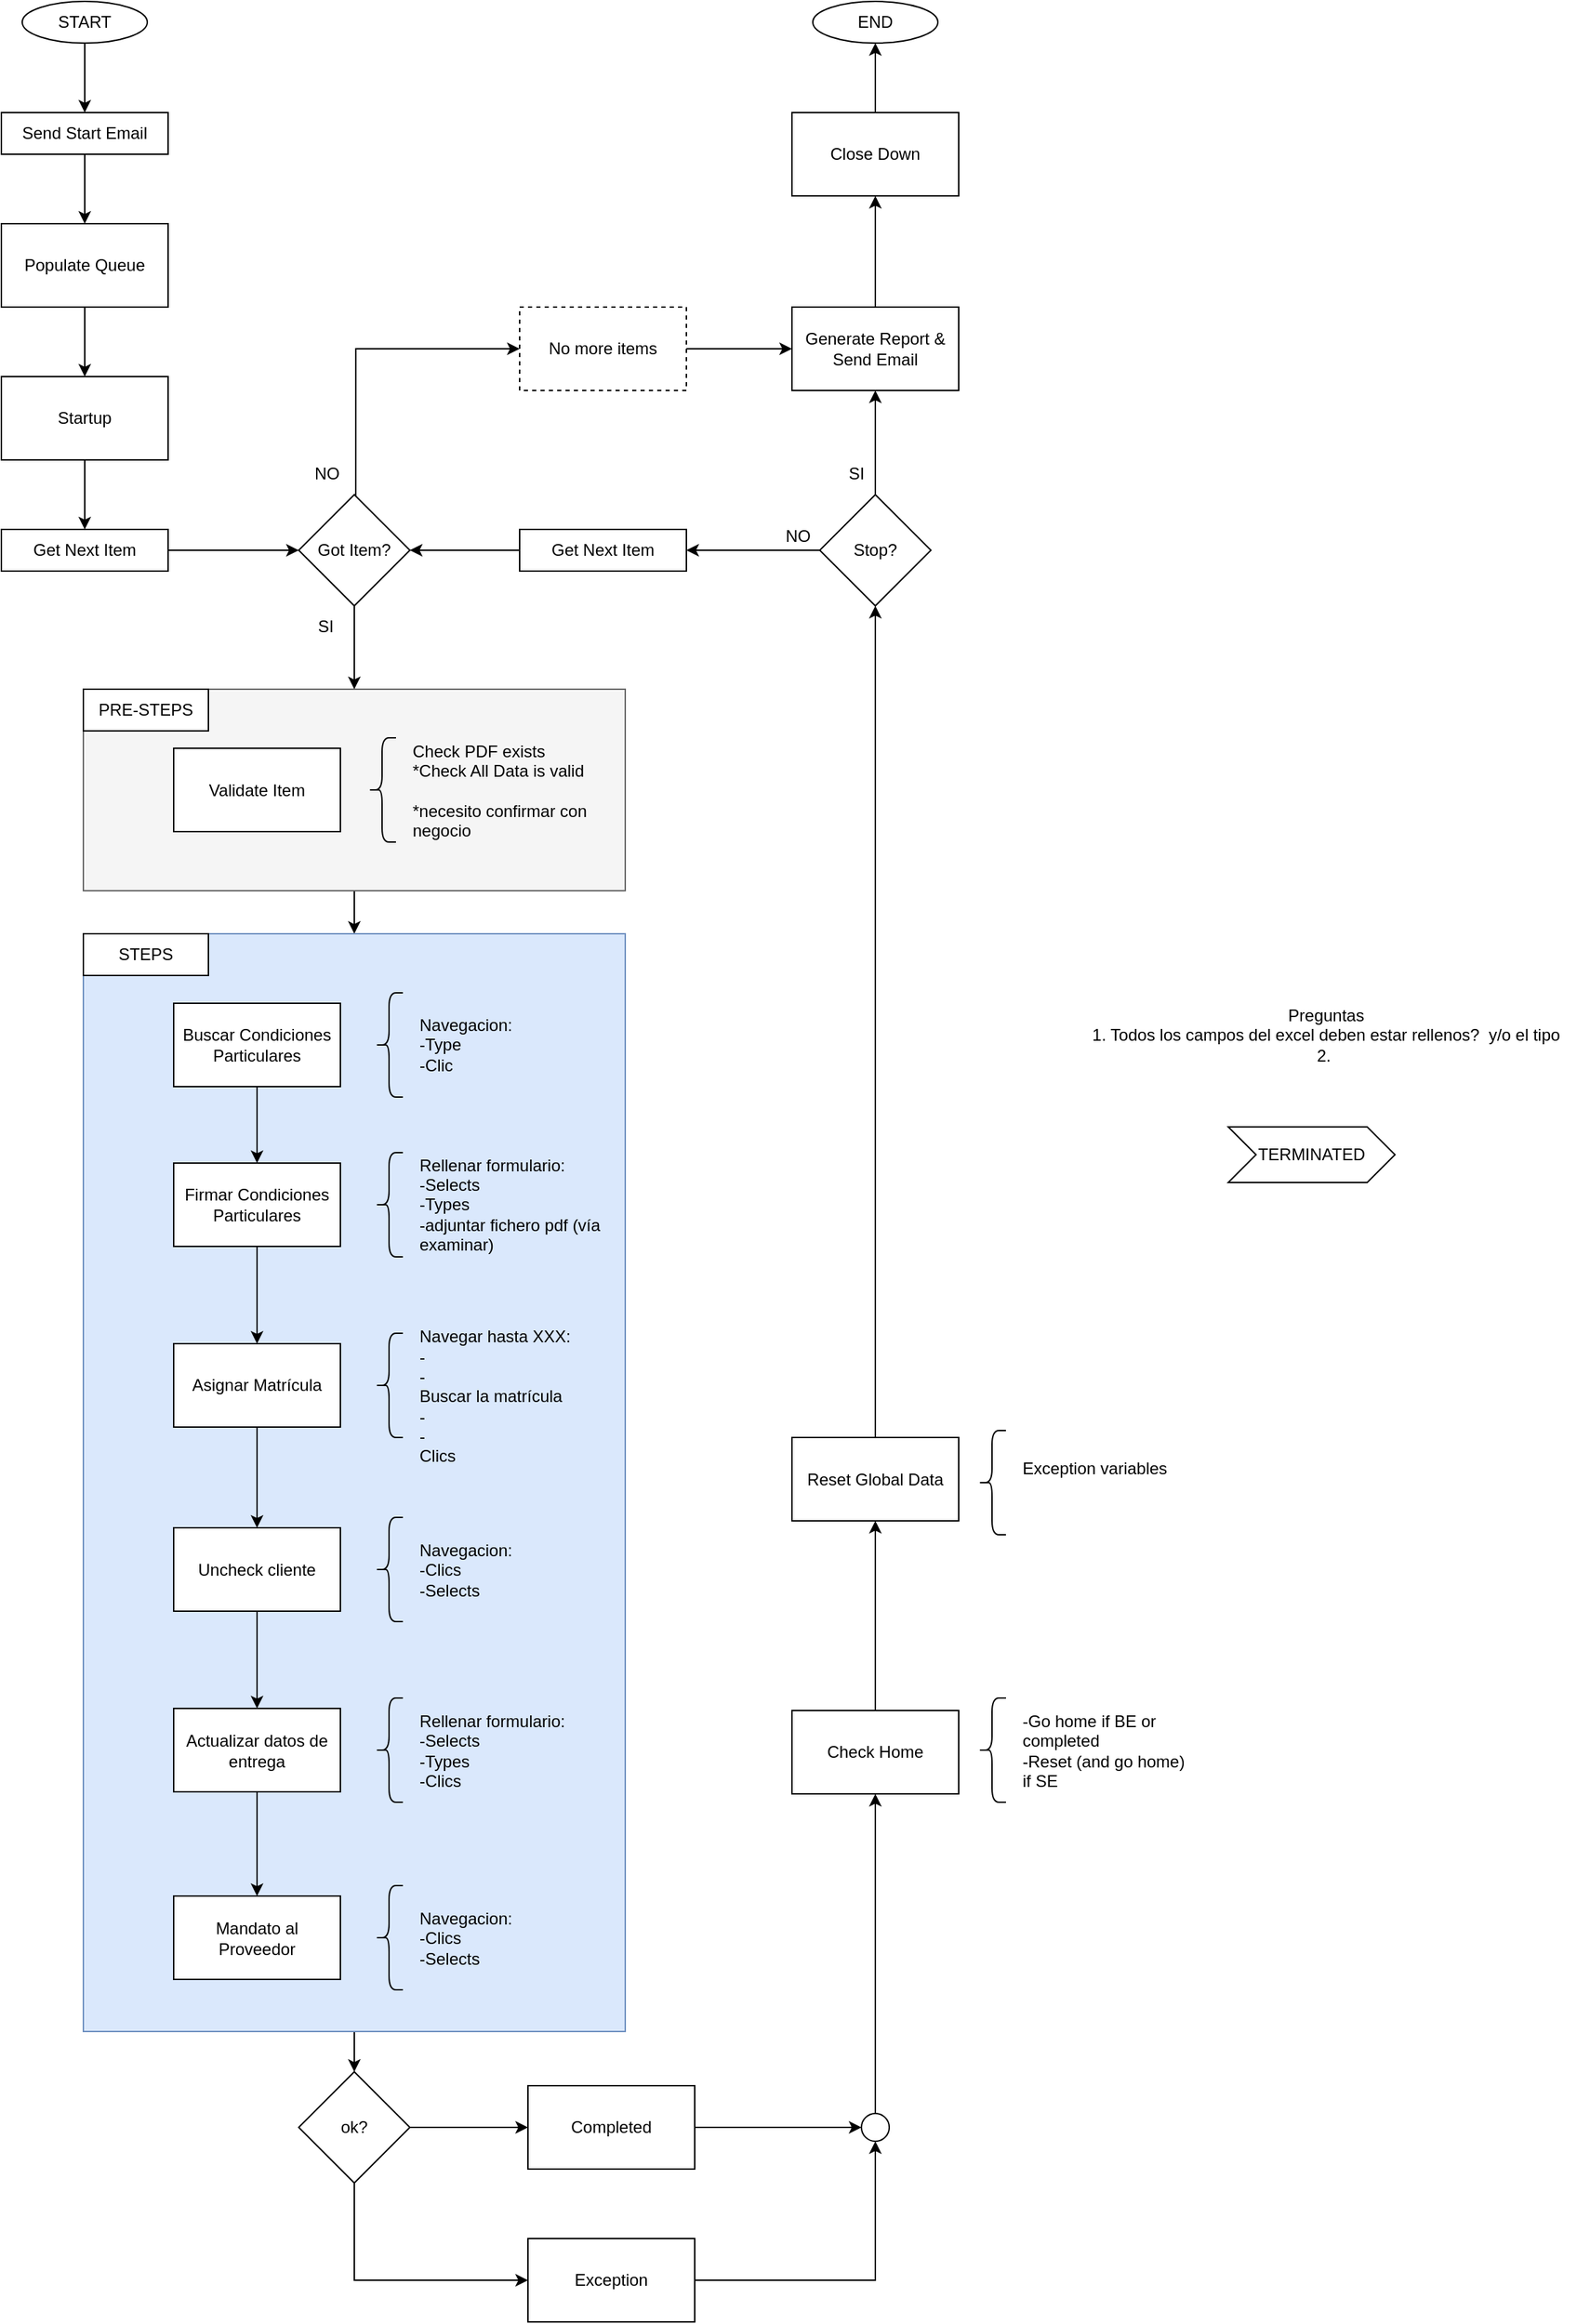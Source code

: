 <mxfile version="20.2.2" type="github">
  <diagram id="2KM7qzQD1ydCJYT5edbY" name="Proceso 79">
    <mxGraphModel dx="1384" dy="1877" grid="1" gridSize="10" guides="1" tooltips="1" connect="1" arrows="1" fold="1" page="1" pageScale="1" pageWidth="850" pageHeight="1100" math="0" shadow="0">
      <root>
        <mxCell id="0" />
        <mxCell id="1" parent="0" />
        <mxCell id="OJexPiwuxhIHTzdGtKDM-47" style="edgeStyle=orthogonalEdgeStyle;rounded=0;orthogonalLoop=1;jettySize=auto;html=1;fontSize=12;" edge="1" parent="1" source="OJexPiwuxhIHTzdGtKDM-34" target="OJexPiwuxhIHTzdGtKDM-25">
          <mxGeometry relative="1" as="geometry" />
        </mxCell>
        <mxCell id="OJexPiwuxhIHTzdGtKDM-34" value="" style="rounded=0;whiteSpace=wrap;html=1;fontSize=12;fillColor=#f5f5f5;strokeColor=#666666;fontColor=#333333;" vertex="1" parent="1">
          <mxGeometry x="236" y="-185" width="390" height="145" as="geometry" />
        </mxCell>
        <mxCell id="OJexPiwuxhIHTzdGtKDM-57" value="" style="edgeStyle=orthogonalEdgeStyle;rounded=0;orthogonalLoop=1;jettySize=auto;html=1;fontSize=12;" edge="1" parent="1" source="OJexPiwuxhIHTzdGtKDM-25" target="OJexPiwuxhIHTzdGtKDM-56">
          <mxGeometry relative="1" as="geometry" />
        </mxCell>
        <mxCell id="OJexPiwuxhIHTzdGtKDM-25" value="" style="rounded=0;whiteSpace=wrap;html=1;fontSize=12;fillColor=#dae8fc;strokeColor=#6c8ebf;" vertex="1" parent="1">
          <mxGeometry x="236" y="-9" width="390" height="790" as="geometry" />
        </mxCell>
        <mxCell id="OJexPiwuxhIHTzdGtKDM-89" value="" style="edgeStyle=orthogonalEdgeStyle;rounded=0;orthogonalLoop=1;jettySize=auto;html=1;fontSize=12;" edge="1" parent="1" source="OJexPiwuxhIHTzdGtKDM-1" target="OJexPiwuxhIHTzdGtKDM-3">
          <mxGeometry relative="1" as="geometry" />
        </mxCell>
        <mxCell id="OJexPiwuxhIHTzdGtKDM-1" value="Firmar Condiciones Particulares" style="rounded=0;whiteSpace=wrap;html=1;" vertex="1" parent="1">
          <mxGeometry x="301" y="156" width="120" height="60" as="geometry" />
        </mxCell>
        <mxCell id="OJexPiwuxhIHTzdGtKDM-2" value="Rellenar formulario:&lt;br style=&quot;font-size: 12px;&quot;&gt;-Selects&lt;br style=&quot;font-size: 12px;&quot;&gt;-Types&lt;br style=&quot;font-size: 12px;&quot;&gt;-adjuntar fichero pdf (vía examinar)" style="text;html=1;strokeColor=none;fillColor=none;align=left;verticalAlign=middle;whiteSpace=wrap;rounded=0;fontSize=12;" vertex="1" parent="1">
          <mxGeometry x="476" y="148.5" width="140" height="75" as="geometry" />
        </mxCell>
        <mxCell id="OJexPiwuxhIHTzdGtKDM-90" value="" style="edgeStyle=orthogonalEdgeStyle;rounded=0;orthogonalLoop=1;jettySize=auto;html=1;fontSize=12;" edge="1" parent="1" source="OJexPiwuxhIHTzdGtKDM-3" target="OJexPiwuxhIHTzdGtKDM-5">
          <mxGeometry relative="1" as="geometry" />
        </mxCell>
        <mxCell id="OJexPiwuxhIHTzdGtKDM-3" value="Asignar Matrícula" style="rounded=0;whiteSpace=wrap;html=1;" vertex="1" parent="1">
          <mxGeometry x="301" y="286" width="120" height="60" as="geometry" />
        </mxCell>
        <mxCell id="OJexPiwuxhIHTzdGtKDM-4" value="Navegar hasta XXX:&lt;br&gt;-&lt;br&gt;-&lt;br&gt;Buscar la matrícula&lt;br&gt;-&lt;br&gt;-&lt;br&gt;Clics" style="text;html=1;strokeColor=none;fillColor=none;align=left;verticalAlign=middle;whiteSpace=wrap;rounded=0;" vertex="1" parent="1">
          <mxGeometry x="476" y="278.5" width="130" height="90" as="geometry" />
        </mxCell>
        <mxCell id="OJexPiwuxhIHTzdGtKDM-91" value="" style="edgeStyle=orthogonalEdgeStyle;rounded=0;orthogonalLoop=1;jettySize=auto;html=1;fontSize=12;" edge="1" parent="1" source="OJexPiwuxhIHTzdGtKDM-5" target="OJexPiwuxhIHTzdGtKDM-6">
          <mxGeometry relative="1" as="geometry" />
        </mxCell>
        <mxCell id="OJexPiwuxhIHTzdGtKDM-5" value="Uncheck cliente" style="rounded=0;whiteSpace=wrap;html=1;" vertex="1" parent="1">
          <mxGeometry x="301" y="418.5" width="120" height="60" as="geometry" />
        </mxCell>
        <mxCell id="OJexPiwuxhIHTzdGtKDM-92" value="" style="edgeStyle=orthogonalEdgeStyle;rounded=0;orthogonalLoop=1;jettySize=auto;html=1;fontSize=12;" edge="1" parent="1" source="OJexPiwuxhIHTzdGtKDM-6" target="OJexPiwuxhIHTzdGtKDM-10">
          <mxGeometry relative="1" as="geometry" />
        </mxCell>
        <mxCell id="OJexPiwuxhIHTzdGtKDM-6" value="Actualizar datos de entrega" style="rounded=0;whiteSpace=wrap;html=1;" vertex="1" parent="1">
          <mxGeometry x="301" y="548.5" width="120" height="60" as="geometry" />
        </mxCell>
        <mxCell id="OJexPiwuxhIHTzdGtKDM-7" value="Navegacion:&lt;br&gt;-Clics&lt;br&gt;-Selects" style="text;html=1;strokeColor=none;fillColor=none;align=left;verticalAlign=middle;whiteSpace=wrap;rounded=0;" vertex="1" parent="1">
          <mxGeometry x="476" y="416" width="80" height="65" as="geometry" />
        </mxCell>
        <mxCell id="OJexPiwuxhIHTzdGtKDM-9" value="Rellenar formulario:&lt;br&gt;-Selects&lt;br&gt;-Types&lt;br&gt;-Clics" style="text;html=1;strokeColor=none;fillColor=none;align=left;verticalAlign=middle;whiteSpace=wrap;rounded=0;" vertex="1" parent="1">
          <mxGeometry x="476" y="542.25" width="120" height="72.5" as="geometry" />
        </mxCell>
        <mxCell id="OJexPiwuxhIHTzdGtKDM-10" value="Mandato al Proveedor" style="rounded=0;whiteSpace=wrap;html=1;" vertex="1" parent="1">
          <mxGeometry x="301" y="683.5" width="120" height="60" as="geometry" />
        </mxCell>
        <mxCell id="OJexPiwuxhIHTzdGtKDM-11" value="Navegacion:&lt;br&gt;-Clics&lt;br&gt;-Selects" style="text;html=1;strokeColor=none;fillColor=none;align=left;verticalAlign=middle;whiteSpace=wrap;rounded=0;" vertex="1" parent="1">
          <mxGeometry x="476" y="683.5" width="90" height="60" as="geometry" />
        </mxCell>
        <mxCell id="OJexPiwuxhIHTzdGtKDM-12" value="" style="shape=curlyBracket;whiteSpace=wrap;html=1;rounded=1;fontSize=12;size=0.5;" vertex="1" parent="1">
          <mxGeometry x="446" y="148.5" width="20" height="75" as="geometry" />
        </mxCell>
        <mxCell id="OJexPiwuxhIHTzdGtKDM-13" value="" style="shape=curlyBracket;whiteSpace=wrap;html=1;rounded=1;fontSize=12;size=0.5;" vertex="1" parent="1">
          <mxGeometry x="446" y="278.5" width="20" height="75" as="geometry" />
        </mxCell>
        <mxCell id="OJexPiwuxhIHTzdGtKDM-14" value="" style="shape=curlyBracket;whiteSpace=wrap;html=1;rounded=1;fontSize=12;size=0.5;" vertex="1" parent="1">
          <mxGeometry x="446" y="411" width="20" height="75" as="geometry" />
        </mxCell>
        <mxCell id="OJexPiwuxhIHTzdGtKDM-15" value="" style="shape=curlyBracket;whiteSpace=wrap;html=1;rounded=1;fontSize=12;size=0.5;" vertex="1" parent="1">
          <mxGeometry x="446" y="541" width="20" height="75" as="geometry" />
        </mxCell>
        <mxCell id="OJexPiwuxhIHTzdGtKDM-16" value="" style="shape=curlyBracket;whiteSpace=wrap;html=1;rounded=1;fontSize=12;size=0.5;" vertex="1" parent="1">
          <mxGeometry x="446" y="676" width="20" height="75" as="geometry" />
        </mxCell>
        <mxCell id="OJexPiwuxhIHTzdGtKDM-88" value="" style="edgeStyle=orthogonalEdgeStyle;rounded=0;orthogonalLoop=1;jettySize=auto;html=1;fontSize=12;" edge="1" parent="1" source="OJexPiwuxhIHTzdGtKDM-17" target="OJexPiwuxhIHTzdGtKDM-1">
          <mxGeometry relative="1" as="geometry" />
        </mxCell>
        <mxCell id="OJexPiwuxhIHTzdGtKDM-17" value="Buscar Condiciones Particulares" style="rounded=0;whiteSpace=wrap;html=1;" vertex="1" parent="1">
          <mxGeometry x="301" y="41" width="120" height="60" as="geometry" />
        </mxCell>
        <mxCell id="OJexPiwuxhIHTzdGtKDM-18" value="Navegacion:&lt;br&gt;-Type&lt;br&gt;-Clic" style="text;html=1;strokeColor=none;fillColor=none;align=left;verticalAlign=middle;whiteSpace=wrap;rounded=0;" vertex="1" parent="1">
          <mxGeometry x="476" y="38.5" width="80" height="65" as="geometry" />
        </mxCell>
        <mxCell id="OJexPiwuxhIHTzdGtKDM-19" value="" style="shape=curlyBracket;whiteSpace=wrap;html=1;rounded=1;fontSize=12;size=0.5;" vertex="1" parent="1">
          <mxGeometry x="446" y="33.5" width="20" height="75" as="geometry" />
        </mxCell>
        <mxCell id="OJexPiwuxhIHTzdGtKDM-21" value="Preguntas&lt;br&gt;1. Todos los campos del excel deben estar rellenos?&amp;nbsp; y/o el tipo&lt;br&gt;2.&amp;nbsp;" style="text;html=1;align=center;verticalAlign=middle;resizable=0;points=[];autosize=1;strokeColor=none;fillColor=none;fontSize=12;" vertex="1" parent="1">
          <mxGeometry x="950" y="33.5" width="360" height="60" as="geometry" />
        </mxCell>
        <mxCell id="OJexPiwuxhIHTzdGtKDM-26" value="STEPS" style="rounded=0;whiteSpace=wrap;html=1;fontSize=12;" vertex="1" parent="1">
          <mxGeometry x="236" y="-9" width="90" height="30" as="geometry" />
        </mxCell>
        <mxCell id="OJexPiwuxhIHTzdGtKDM-37" value="" style="edgeStyle=orthogonalEdgeStyle;rounded=0;orthogonalLoop=1;jettySize=auto;html=1;fontSize=12;" edge="1" parent="1" source="OJexPiwuxhIHTzdGtKDM-27" target="OJexPiwuxhIHTzdGtKDM-29">
          <mxGeometry relative="1" as="geometry" />
        </mxCell>
        <mxCell id="OJexPiwuxhIHTzdGtKDM-27" value="Populate Queue" style="rounded=0;whiteSpace=wrap;html=1;fontSize=12;" vertex="1" parent="1">
          <mxGeometry x="177" y="-520" width="120" height="60" as="geometry" />
        </mxCell>
        <mxCell id="OJexPiwuxhIHTzdGtKDM-40" value="" style="edgeStyle=orthogonalEdgeStyle;rounded=0;orthogonalLoop=1;jettySize=auto;html=1;fontSize=12;" edge="1" parent="1" source="OJexPiwuxhIHTzdGtKDM-29" target="OJexPiwuxhIHTzdGtKDM-38">
          <mxGeometry relative="1" as="geometry" />
        </mxCell>
        <mxCell id="OJexPiwuxhIHTzdGtKDM-29" value="Startup" style="rounded=0;whiteSpace=wrap;html=1;fontSize=12;" vertex="1" parent="1">
          <mxGeometry x="177" y="-410" width="120" height="60" as="geometry" />
        </mxCell>
        <mxCell id="OJexPiwuxhIHTzdGtKDM-36" value="" style="edgeStyle=orthogonalEdgeStyle;rounded=0;orthogonalLoop=1;jettySize=auto;html=1;fontSize=12;entryX=0.5;entryY=0;entryDx=0;entryDy=0;" edge="1" parent="1" source="OJexPiwuxhIHTzdGtKDM-30" target="OJexPiwuxhIHTzdGtKDM-27">
          <mxGeometry relative="1" as="geometry">
            <mxPoint x="237" y="-540" as="targetPoint" />
          </mxGeometry>
        </mxCell>
        <mxCell id="OJexPiwuxhIHTzdGtKDM-30" value="Send Start Email" style="rounded=0;whiteSpace=wrap;html=1;fontSize=12;" vertex="1" parent="1">
          <mxGeometry x="177" y="-600" width="120" height="30" as="geometry" />
        </mxCell>
        <mxCell id="OJexPiwuxhIHTzdGtKDM-31" value="Validate Item" style="rounded=0;whiteSpace=wrap;html=1;fontSize=12;" vertex="1" parent="1">
          <mxGeometry x="301" y="-142.5" width="120" height="60" as="geometry" />
        </mxCell>
        <mxCell id="OJexPiwuxhIHTzdGtKDM-32" value="Check PDF exists&lt;br&gt;*Check All Data is valid&lt;br&gt;&lt;br&gt;*necesito confirmar con negocio" style="text;html=1;strokeColor=none;fillColor=none;align=left;verticalAlign=middle;whiteSpace=wrap;rounded=0;" vertex="1" parent="1">
          <mxGeometry x="471" y="-145" width="130" height="65" as="geometry" />
        </mxCell>
        <mxCell id="OJexPiwuxhIHTzdGtKDM-33" value="" style="shape=curlyBracket;whiteSpace=wrap;html=1;rounded=1;fontSize=12;size=0.5;" vertex="1" parent="1">
          <mxGeometry x="441" y="-150" width="20" height="75" as="geometry" />
        </mxCell>
        <mxCell id="OJexPiwuxhIHTzdGtKDM-35" value="PRE-STEPS" style="rounded=0;whiteSpace=wrap;html=1;fontSize=12;" vertex="1" parent="1">
          <mxGeometry x="236" y="-185" width="90" height="30" as="geometry" />
        </mxCell>
        <mxCell id="OJexPiwuxhIHTzdGtKDM-41" style="edgeStyle=orthogonalEdgeStyle;rounded=0;orthogonalLoop=1;jettySize=auto;html=1;fontSize=12;" edge="1" parent="1" source="OJexPiwuxhIHTzdGtKDM-38" target="OJexPiwuxhIHTzdGtKDM-39">
          <mxGeometry relative="1" as="geometry" />
        </mxCell>
        <mxCell id="OJexPiwuxhIHTzdGtKDM-38" value="Get Next Item" style="rounded=0;whiteSpace=wrap;html=1;fontSize=12;" vertex="1" parent="1">
          <mxGeometry x="177" y="-300" width="120" height="30" as="geometry" />
        </mxCell>
        <mxCell id="OJexPiwuxhIHTzdGtKDM-45" style="edgeStyle=orthogonalEdgeStyle;rounded=0;orthogonalLoop=1;jettySize=auto;html=1;fontSize=12;" edge="1" parent="1" source="OJexPiwuxhIHTzdGtKDM-39" target="OJexPiwuxhIHTzdGtKDM-34">
          <mxGeometry relative="1" as="geometry" />
        </mxCell>
        <mxCell id="OJexPiwuxhIHTzdGtKDM-50" style="edgeStyle=orthogonalEdgeStyle;rounded=0;orthogonalLoop=1;jettySize=auto;html=1;entryX=0;entryY=0.5;entryDx=0;entryDy=0;fontSize=12;" edge="1" parent="1" target="OJexPiwuxhIHTzdGtKDM-49">
          <mxGeometry relative="1" as="geometry">
            <mxPoint x="432.059" y="-324.059" as="sourcePoint" />
            <mxPoint x="522" y="-450" as="targetPoint" />
            <Array as="points">
              <mxPoint x="432" y="-430" />
            </Array>
          </mxGeometry>
        </mxCell>
        <mxCell id="OJexPiwuxhIHTzdGtKDM-39" value="Got Item?" style="rhombus;whiteSpace=wrap;html=1;fontSize=12;" vertex="1" parent="1">
          <mxGeometry x="391" y="-325" width="80" height="80" as="geometry" />
        </mxCell>
        <mxCell id="OJexPiwuxhIHTzdGtKDM-48" value="SI" style="text;html=1;align=center;verticalAlign=middle;resizable=0;points=[];autosize=1;strokeColor=none;fillColor=none;fontSize=12;" vertex="1" parent="1">
          <mxGeometry x="395" y="-245" width="30" height="30" as="geometry" />
        </mxCell>
        <mxCell id="OJexPiwuxhIHTzdGtKDM-67" value="" style="edgeStyle=orthogonalEdgeStyle;rounded=0;orthogonalLoop=1;jettySize=auto;html=1;fontSize=12;" edge="1" parent="1" source="OJexPiwuxhIHTzdGtKDM-49" target="OJexPiwuxhIHTzdGtKDM-64">
          <mxGeometry relative="1" as="geometry" />
        </mxCell>
        <mxCell id="OJexPiwuxhIHTzdGtKDM-49" value="No more items" style="rounded=0;whiteSpace=wrap;html=1;fontSize=12;dashed=1;" vertex="1" parent="1">
          <mxGeometry x="550" y="-460" width="120" height="60" as="geometry" />
        </mxCell>
        <mxCell id="OJexPiwuxhIHTzdGtKDM-51" value="NO" style="text;html=1;align=center;verticalAlign=middle;resizable=0;points=[];autosize=1;strokeColor=none;fillColor=none;fontSize=12;" vertex="1" parent="1">
          <mxGeometry x="391" y="-355" width="40" height="30" as="geometry" />
        </mxCell>
        <mxCell id="OJexPiwuxhIHTzdGtKDM-54" style="edgeStyle=orthogonalEdgeStyle;rounded=0;orthogonalLoop=1;jettySize=auto;html=1;entryX=1;entryY=0.5;entryDx=0;entryDy=0;fontSize=12;" edge="1" parent="1" source="OJexPiwuxhIHTzdGtKDM-53" target="OJexPiwuxhIHTzdGtKDM-39">
          <mxGeometry relative="1" as="geometry" />
        </mxCell>
        <mxCell id="OJexPiwuxhIHTzdGtKDM-53" value="Get Next Item" style="rounded=0;whiteSpace=wrap;html=1;fontSize=12;" vertex="1" parent="1">
          <mxGeometry x="550" y="-300" width="120" height="30" as="geometry" />
        </mxCell>
        <mxCell id="OJexPiwuxhIHTzdGtKDM-62" value="" style="edgeStyle=orthogonalEdgeStyle;rounded=0;orthogonalLoop=1;jettySize=auto;html=1;fontSize=12;exitX=1;exitY=0.5;exitDx=0;exitDy=0;" edge="1" parent="1" source="OJexPiwuxhIHTzdGtKDM-55" target="OJexPiwuxhIHTzdGtKDM-61">
          <mxGeometry relative="1" as="geometry">
            <mxPoint x="712" y="850" as="sourcePoint" />
          </mxGeometry>
        </mxCell>
        <mxCell id="OJexPiwuxhIHTzdGtKDM-55" value="Completed" style="rounded=0;whiteSpace=wrap;html=1;fontSize=12;" vertex="1" parent="1">
          <mxGeometry x="556" y="820" width="120" height="60" as="geometry" />
        </mxCell>
        <mxCell id="OJexPiwuxhIHTzdGtKDM-58" style="edgeStyle=orthogonalEdgeStyle;rounded=0;orthogonalLoop=1;jettySize=auto;html=1;entryX=0;entryY=0.5;entryDx=0;entryDy=0;fontSize=12;" edge="1" parent="1" source="OJexPiwuxhIHTzdGtKDM-56" target="OJexPiwuxhIHTzdGtKDM-55">
          <mxGeometry relative="1" as="geometry" />
        </mxCell>
        <mxCell id="OJexPiwuxhIHTzdGtKDM-60" value="" style="edgeStyle=orthogonalEdgeStyle;rounded=0;orthogonalLoop=1;jettySize=auto;html=1;fontSize=12;entryX=0;entryY=0.5;entryDx=0;entryDy=0;" edge="1" parent="1" source="OJexPiwuxhIHTzdGtKDM-56" target="OJexPiwuxhIHTzdGtKDM-59">
          <mxGeometry relative="1" as="geometry">
            <Array as="points">
              <mxPoint x="431" y="960" />
            </Array>
          </mxGeometry>
        </mxCell>
        <mxCell id="OJexPiwuxhIHTzdGtKDM-56" value="ok?" style="rhombus;whiteSpace=wrap;html=1;fontSize=12;" vertex="1" parent="1">
          <mxGeometry x="391" y="810" width="80" height="80" as="geometry" />
        </mxCell>
        <mxCell id="OJexPiwuxhIHTzdGtKDM-63" style="edgeStyle=orthogonalEdgeStyle;rounded=0;orthogonalLoop=1;jettySize=auto;html=1;entryX=0.5;entryY=1;entryDx=0;entryDy=0;fontSize=12;exitX=1;exitY=0.5;exitDx=0;exitDy=0;" edge="1" parent="1" source="OJexPiwuxhIHTzdGtKDM-59" target="OJexPiwuxhIHTzdGtKDM-61">
          <mxGeometry relative="1" as="geometry">
            <mxPoint x="712" y="960" as="sourcePoint" />
          </mxGeometry>
        </mxCell>
        <mxCell id="OJexPiwuxhIHTzdGtKDM-59" value="Exception" style="whiteSpace=wrap;html=1;" vertex="1" parent="1">
          <mxGeometry x="556" y="930" width="120" height="60" as="geometry" />
        </mxCell>
        <mxCell id="OJexPiwuxhIHTzdGtKDM-80" style="edgeStyle=orthogonalEdgeStyle;rounded=0;orthogonalLoop=1;jettySize=auto;html=1;fontSize=12;" edge="1" parent="1" source="OJexPiwuxhIHTzdGtKDM-61" target="OJexPiwuxhIHTzdGtKDM-79">
          <mxGeometry relative="1" as="geometry" />
        </mxCell>
        <mxCell id="OJexPiwuxhIHTzdGtKDM-61" value="" style="ellipse;whiteSpace=wrap;html=1;aspect=fixed;fontSize=12;" vertex="1" parent="1">
          <mxGeometry x="796" y="840" width="20" height="20" as="geometry" />
        </mxCell>
        <mxCell id="OJexPiwuxhIHTzdGtKDM-70" value="" style="edgeStyle=orthogonalEdgeStyle;rounded=0;orthogonalLoop=1;jettySize=auto;html=1;fontSize=12;" edge="1" parent="1" source="OJexPiwuxhIHTzdGtKDM-64" target="OJexPiwuxhIHTzdGtKDM-69">
          <mxGeometry relative="1" as="geometry" />
        </mxCell>
        <mxCell id="OJexPiwuxhIHTzdGtKDM-64" value="Generate Report &amp;amp; Send Email" style="rounded=0;whiteSpace=wrap;html=1;fontSize=12;" vertex="1" parent="1">
          <mxGeometry x="746" y="-460" width="120" height="60" as="geometry" />
        </mxCell>
        <mxCell id="OJexPiwuxhIHTzdGtKDM-66" style="edgeStyle=orthogonalEdgeStyle;rounded=0;orthogonalLoop=1;jettySize=auto;html=1;entryX=1;entryY=0.5;entryDx=0;entryDy=0;fontSize=12;" edge="1" parent="1" source="OJexPiwuxhIHTzdGtKDM-65" target="OJexPiwuxhIHTzdGtKDM-53">
          <mxGeometry relative="1" as="geometry" />
        </mxCell>
        <mxCell id="OJexPiwuxhIHTzdGtKDM-68" value="" style="edgeStyle=orthogonalEdgeStyle;rounded=0;orthogonalLoop=1;jettySize=auto;html=1;fontSize=12;" edge="1" parent="1" source="OJexPiwuxhIHTzdGtKDM-65" target="OJexPiwuxhIHTzdGtKDM-64">
          <mxGeometry relative="1" as="geometry" />
        </mxCell>
        <mxCell id="OJexPiwuxhIHTzdGtKDM-65" value="Stop?" style="rhombus;whiteSpace=wrap;html=1;fontSize=12;" vertex="1" parent="1">
          <mxGeometry x="766" y="-325" width="80" height="80" as="geometry" />
        </mxCell>
        <mxCell id="OJexPiwuxhIHTzdGtKDM-72" value="" style="edgeStyle=orthogonalEdgeStyle;rounded=0;orthogonalLoop=1;jettySize=auto;html=1;fontSize=12;" edge="1" parent="1" source="OJexPiwuxhIHTzdGtKDM-69" target="OJexPiwuxhIHTzdGtKDM-71">
          <mxGeometry relative="1" as="geometry" />
        </mxCell>
        <mxCell id="OJexPiwuxhIHTzdGtKDM-69" value="Close Down" style="rounded=0;whiteSpace=wrap;html=1;fontSize=12;" vertex="1" parent="1">
          <mxGeometry x="746" y="-600" width="120" height="60" as="geometry" />
        </mxCell>
        <mxCell id="OJexPiwuxhIHTzdGtKDM-71" value="END" style="ellipse;whiteSpace=wrap;html=1;rounded=0;" vertex="1" parent="1">
          <mxGeometry x="761" y="-680" width="90" height="30" as="geometry" />
        </mxCell>
        <mxCell id="OJexPiwuxhIHTzdGtKDM-74" value="" style="edgeStyle=orthogonalEdgeStyle;rounded=0;orthogonalLoop=1;jettySize=auto;html=1;fontSize=12;" edge="1" parent="1" source="OJexPiwuxhIHTzdGtKDM-73" target="OJexPiwuxhIHTzdGtKDM-30">
          <mxGeometry relative="1" as="geometry" />
        </mxCell>
        <mxCell id="OJexPiwuxhIHTzdGtKDM-73" value="START" style="ellipse;whiteSpace=wrap;html=1;rounded=0;" vertex="1" parent="1">
          <mxGeometry x="192" y="-680" width="90" height="30" as="geometry" />
        </mxCell>
        <mxCell id="OJexPiwuxhIHTzdGtKDM-75" value="SI" style="text;html=1;align=center;verticalAlign=middle;resizable=0;points=[];autosize=1;strokeColor=none;fillColor=none;fontSize=12;" vertex="1" parent="1">
          <mxGeometry x="777" y="-355" width="30" height="30" as="geometry" />
        </mxCell>
        <mxCell id="OJexPiwuxhIHTzdGtKDM-76" value="NO" style="text;html=1;align=center;verticalAlign=middle;resizable=0;points=[];autosize=1;strokeColor=none;fillColor=none;fontSize=12;" vertex="1" parent="1">
          <mxGeometry x="730" y="-310" width="40" height="30" as="geometry" />
        </mxCell>
        <mxCell id="OJexPiwuxhIHTzdGtKDM-78" value="TERMINATED" style="shape=step;perimeter=stepPerimeter;whiteSpace=wrap;html=1;fixedSize=1;fontSize=12;" vertex="1" parent="1">
          <mxGeometry x="1060" y="130" width="120" height="40" as="geometry" />
        </mxCell>
        <mxCell id="OJexPiwuxhIHTzdGtKDM-82" style="edgeStyle=orthogonalEdgeStyle;rounded=0;orthogonalLoop=1;jettySize=auto;html=1;fontSize=12;" edge="1" parent="1" source="OJexPiwuxhIHTzdGtKDM-79" target="OJexPiwuxhIHTzdGtKDM-81">
          <mxGeometry relative="1" as="geometry" />
        </mxCell>
        <mxCell id="OJexPiwuxhIHTzdGtKDM-79" value="Check Home" style="rounded=0;whiteSpace=wrap;html=1;fontSize=12;" vertex="1" parent="1">
          <mxGeometry x="746" y="550" width="120" height="60" as="geometry" />
        </mxCell>
        <mxCell id="OJexPiwuxhIHTzdGtKDM-87" style="edgeStyle=orthogonalEdgeStyle;rounded=0;orthogonalLoop=1;jettySize=auto;html=1;entryX=0.5;entryY=1;entryDx=0;entryDy=0;fontSize=12;" edge="1" parent="1" source="OJexPiwuxhIHTzdGtKDM-81" target="OJexPiwuxhIHTzdGtKDM-65">
          <mxGeometry relative="1" as="geometry" />
        </mxCell>
        <mxCell id="OJexPiwuxhIHTzdGtKDM-81" value="Reset Global Data" style="rounded=0;whiteSpace=wrap;html=1;fontSize=12;" vertex="1" parent="1">
          <mxGeometry x="746" y="353.5" width="120" height="60" as="geometry" />
        </mxCell>
        <mxCell id="OJexPiwuxhIHTzdGtKDM-93" value="-Go home if BE or completed&lt;br&gt;-Reset (and go home) if SE" style="text;html=1;strokeColor=none;fillColor=none;align=left;verticalAlign=middle;whiteSpace=wrap;rounded=0;" vertex="1" parent="1">
          <mxGeometry x="910" y="548.5" width="120" height="60" as="geometry" />
        </mxCell>
        <mxCell id="OJexPiwuxhIHTzdGtKDM-94" value="" style="shape=curlyBracket;whiteSpace=wrap;html=1;rounded=1;fontSize=12;size=0.5;" vertex="1" parent="1">
          <mxGeometry x="880" y="541" width="20" height="75" as="geometry" />
        </mxCell>
        <mxCell id="OJexPiwuxhIHTzdGtKDM-95" value="Exception variables" style="text;html=1;strokeColor=none;fillColor=none;align=left;verticalAlign=middle;whiteSpace=wrap;rounded=0;" vertex="1" parent="1">
          <mxGeometry x="910" y="346" width="110" height="60" as="geometry" />
        </mxCell>
        <mxCell id="OJexPiwuxhIHTzdGtKDM-96" value="" style="shape=curlyBracket;whiteSpace=wrap;html=1;rounded=1;fontSize=12;size=0.5;" vertex="1" parent="1">
          <mxGeometry x="880" y="348.5" width="20" height="75" as="geometry" />
        </mxCell>
      </root>
    </mxGraphModel>
  </diagram>
</mxfile>
